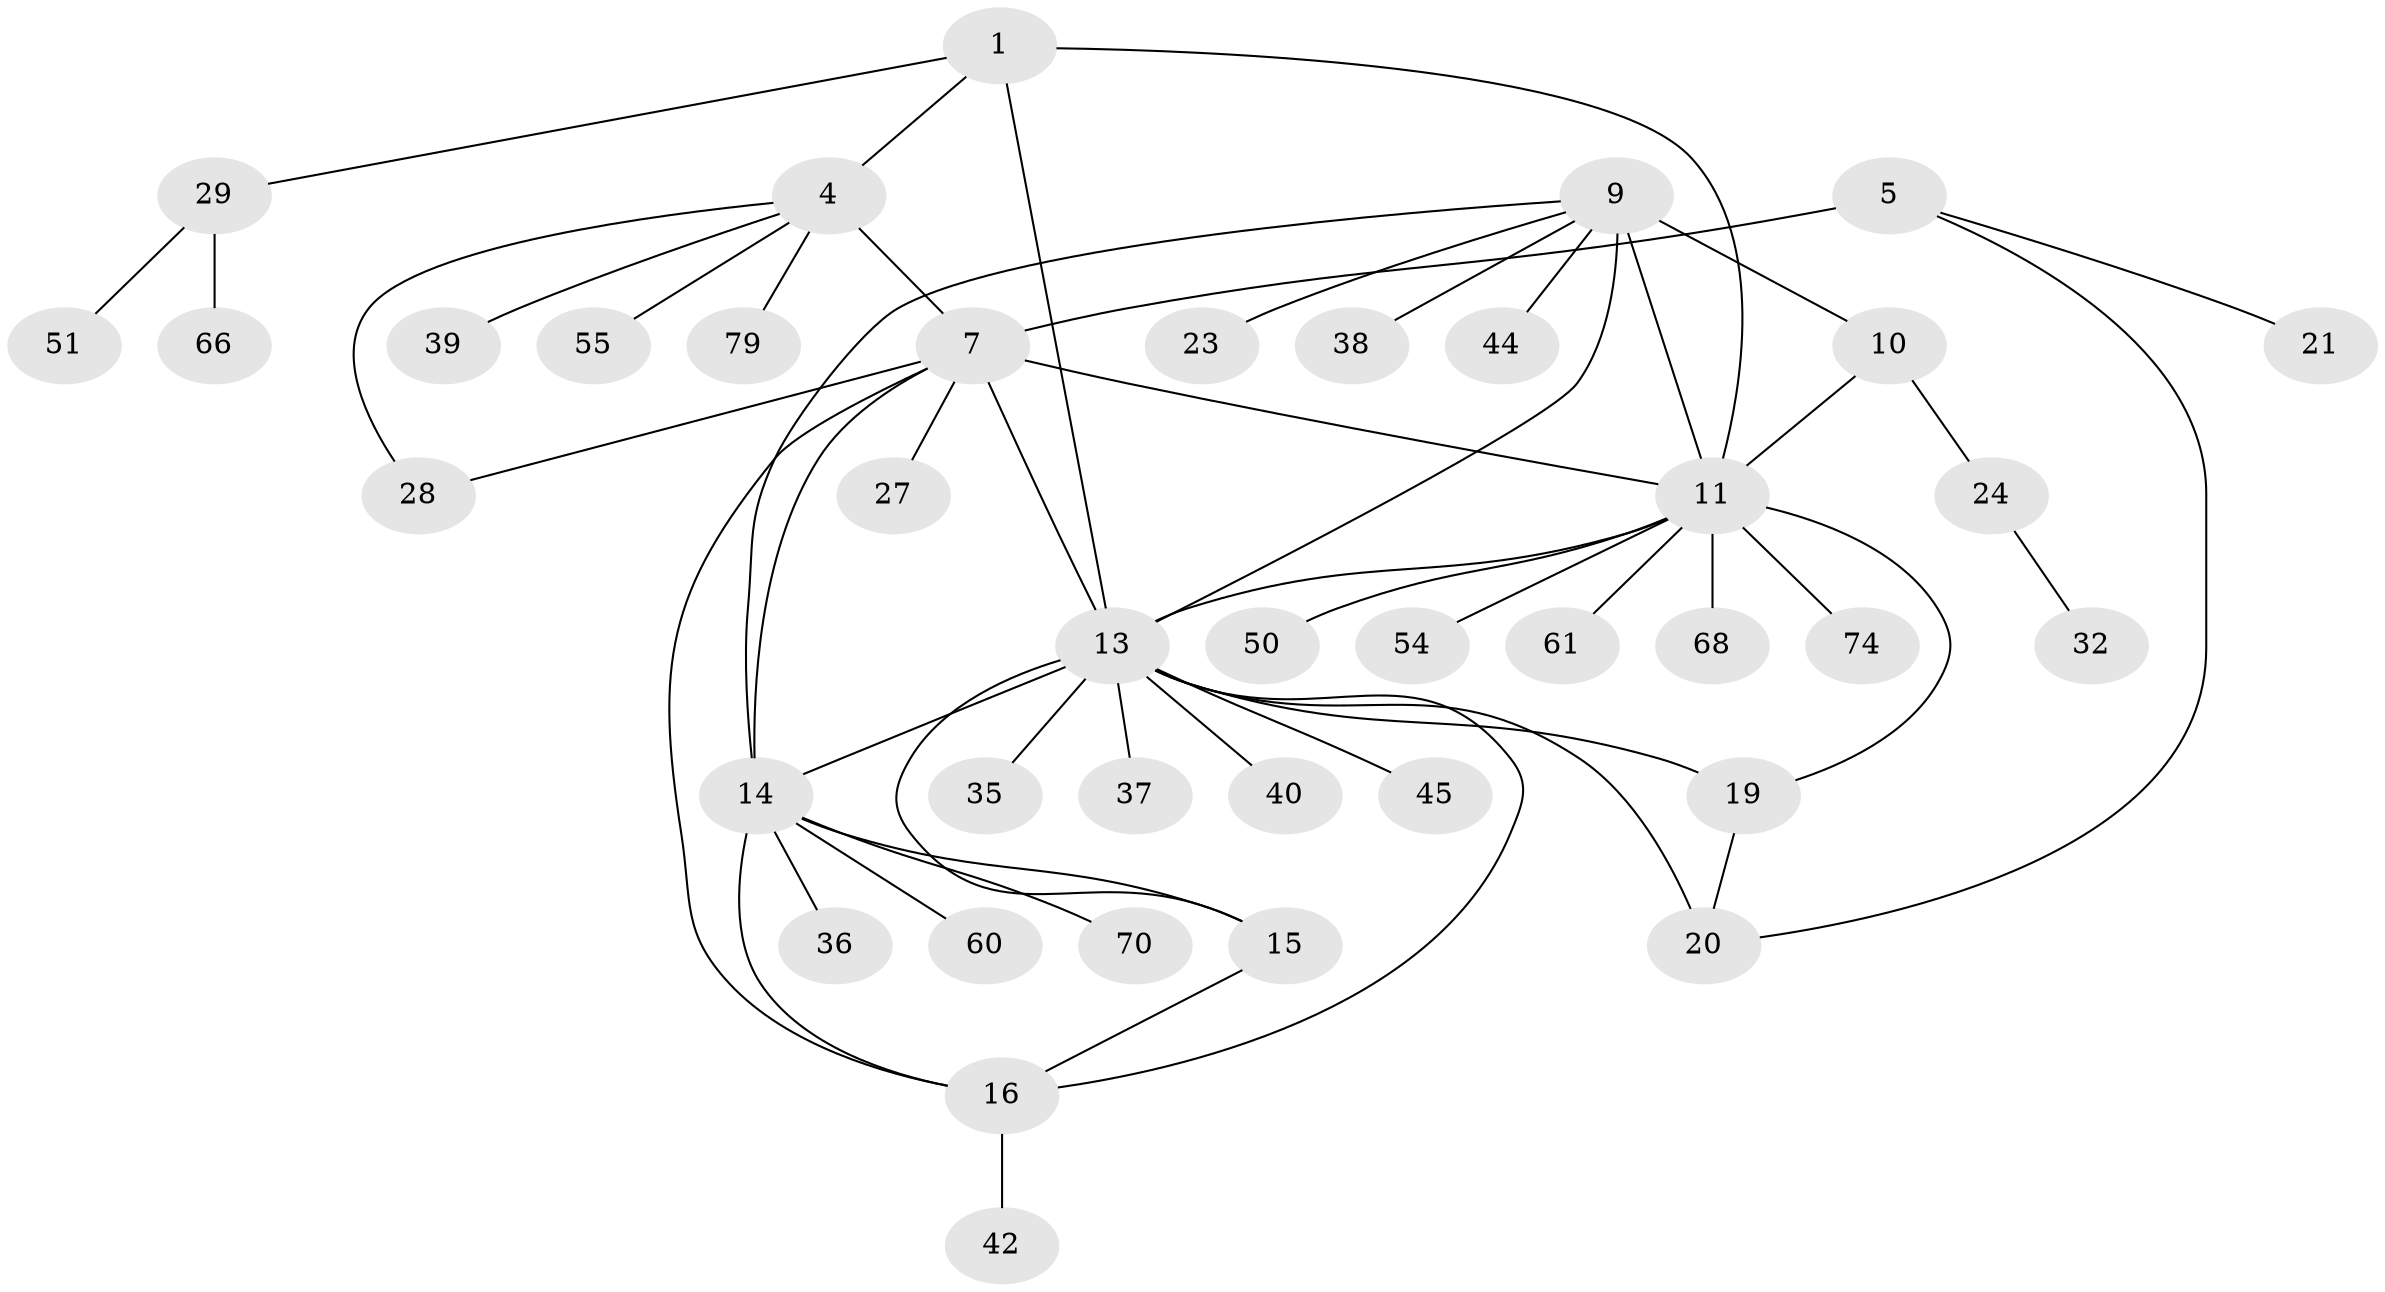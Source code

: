 // original degree distribution, {6: 0.024691358024691357, 7: 0.037037037037037035, 3: 0.04938271604938271, 8: 0.037037037037037035, 4: 0.037037037037037035, 9: 0.024691358024691357, 11: 0.012345679012345678, 5: 0.037037037037037035, 12: 0.012345679012345678, 10: 0.012345679012345678, 1: 0.5802469135802469, 2: 0.13580246913580246}
// Generated by graph-tools (version 1.1) at 2025/16/03/09/25 04:16:03]
// undirected, 40 vertices, 54 edges
graph export_dot {
graph [start="1"]
  node [color=gray90,style=filled];
  1 [super="+2+3+63+49"];
  4;
  5 [super="+25+6"];
  7 [super="+8+59+78+81"];
  9 [super="+12+48+67+73+72+64+30"];
  10 [super="+62"];
  11;
  13 [super="+17+47"];
  14;
  15;
  16;
  19;
  20 [super="+22"];
  21 [super="+41+69+71"];
  23;
  24;
  27;
  28 [super="+53+43"];
  29;
  32;
  35;
  36 [super="+52"];
  37;
  38;
  39;
  40;
  42;
  44;
  45;
  50;
  51;
  54;
  55;
  60;
  61;
  66;
  68;
  70;
  74;
  79;
  1 -- 4 [weight=3];
  1 -- 29;
  1 -- 11;
  1 -- 13 [weight=3];
  4 -- 28;
  4 -- 39;
  4 -- 55;
  4 -- 79;
  4 -- 7;
  5 -- 7 [weight=4];
  5 -- 20;
  5 -- 21;
  7 -- 11;
  7 -- 27;
  7 -- 28;
  7 -- 14;
  7 -- 13;
  7 -- 16;
  9 -- 10 [weight=2];
  9 -- 11 [weight=2];
  9 -- 14;
  9 -- 38;
  9 -- 23;
  9 -- 44;
  9 -- 13;
  10 -- 11;
  10 -- 24;
  11 -- 19;
  11 -- 50;
  11 -- 54;
  11 -- 61;
  11 -- 68;
  11 -- 74;
  11 -- 13;
  13 -- 14;
  13 -- 15;
  13 -- 16;
  13 -- 37;
  13 -- 40 [weight=2];
  13 -- 35;
  13 -- 45;
  13 -- 19 [weight=2];
  13 -- 20 [weight=2];
  14 -- 15;
  14 -- 16;
  14 -- 36;
  14 -- 60;
  14 -- 70;
  15 -- 16;
  16 -- 42;
  19 -- 20;
  24 -- 32;
  29 -- 51;
  29 -- 66;
}
